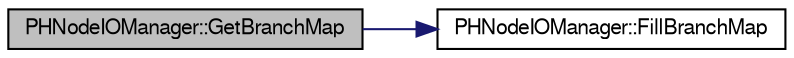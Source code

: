 digraph "PHNodeIOManager::GetBranchMap"
{
  bgcolor="transparent";
  edge [fontname="FreeSans",fontsize="10",labelfontname="FreeSans",labelfontsize="10"];
  node [fontname="FreeSans",fontsize="10",shape=record];
  rankdir="LR";
  Node1 [label="PHNodeIOManager::GetBranchMap",height=0.2,width=0.4,color="black", fillcolor="grey75", style="filled" fontcolor="black"];
  Node1 -> Node2 [color="midnightblue",fontsize="10",style="solid",fontname="FreeSans"];
  Node2 [label="PHNodeIOManager::FillBranchMap",height=0.2,width=0.4,color="black",URL="$d7/d4d/classPHNodeIOManager.html#a30f1ed446167baeafca6e05b5fe25ed9"];
}
